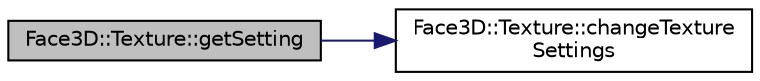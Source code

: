 digraph "Face3D::Texture::getSetting"
{
  edge [fontname="Helvetica",fontsize="10",labelfontname="Helvetica",labelfontsize="10"];
  node [fontname="Helvetica",fontsize="10",shape=record];
  rankdir="LR";
  Node1 [label="Face3D::Texture::getSetting",height=0.2,width=0.4,color="black", fillcolor="grey75", style="filled", fontcolor="black"];
  Node1 -> Node2 [color="midnightblue",fontsize="10",style="solid",fontname="Helvetica"];
  Node2 [label="Face3D::Texture::changeTexture\lSettings",height=0.2,width=0.4,color="black", fillcolor="white", style="filled",URL="$class_face3_d_1_1_texture.html#aa7f450d79daebff981fb5a7dc3c9a85e"];
}
